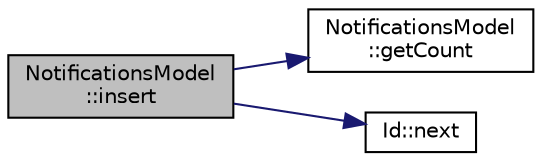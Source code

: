 digraph "NotificationsModel::insert"
{
 // LATEX_PDF_SIZE
  edge [fontname="Helvetica",fontsize="10",labelfontname="Helvetica",labelfontsize="10"];
  node [fontname="Helvetica",fontsize="10",shape=record];
  rankdir="LR";
  Node1 [label="NotificationsModel\l::insert",height=0.2,width=0.4,color="black", fillcolor="grey75", style="filled", fontcolor="black",tooltip=" "];
  Node1 -> Node2 [color="midnightblue",fontsize="10",style="solid",fontname="Helvetica"];
  Node2 [label="NotificationsModel\l::getCount",height=0.2,width=0.4,color="black", fillcolor="white", style="filled",URL="$class_notifications_model.html#a6ffb6550d9ca7812fa81eb6e77bda561",tooltip=" "];
  Node1 -> Node3 [color="midnightblue",fontsize="10",style="solid",fontname="Helvetica"];
  Node3 [label="Id::next",height=0.2,width=0.4,color="black", fillcolor="white", style="filled",URL="$class_id.html#aad9fd8c1e46a8e82b777cae265f4bf55",tooltip=" "];
}
